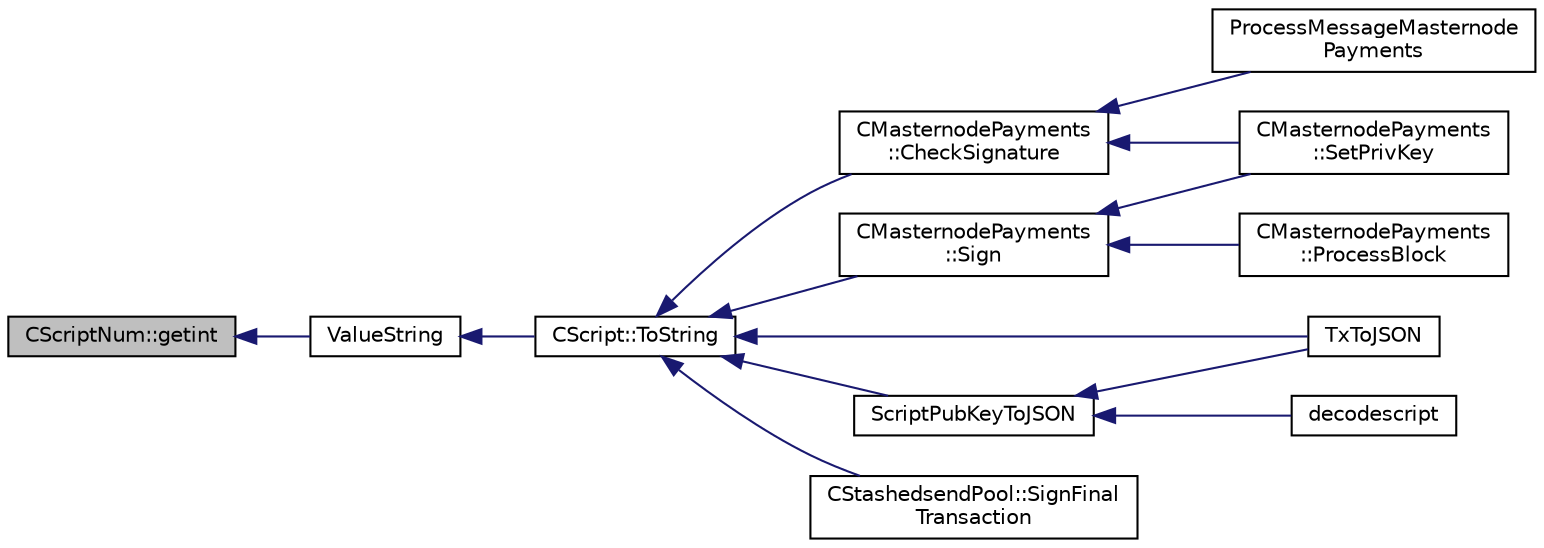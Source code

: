 digraph "CScriptNum::getint"
{
  edge [fontname="Helvetica",fontsize="10",labelfontname="Helvetica",labelfontsize="10"];
  node [fontname="Helvetica",fontsize="10",shape=record];
  rankdir="LR";
  Node5 [label="CScriptNum::getint",height=0.2,width=0.4,color="black", fillcolor="grey75", style="filled", fontcolor="black"];
  Node5 -> Node6 [dir="back",color="midnightblue",fontsize="10",style="solid",fontname="Helvetica"];
  Node6 [label="ValueString",height=0.2,width=0.4,color="black", fillcolor="white", style="filled",URL="$script_8h.html#ab545c0a3638ba9151370e91fac78f48d"];
  Node6 -> Node7 [dir="back",color="midnightblue",fontsize="10",style="solid",fontname="Helvetica"];
  Node7 [label="CScript::ToString",height=0.2,width=0.4,color="black", fillcolor="white", style="filled",URL="$class_c_script.html#a75ea7216fa3b083fe7efffe72704c3b7"];
  Node7 -> Node8 [dir="back",color="midnightblue",fontsize="10",style="solid",fontname="Helvetica"];
  Node8 [label="CMasternodePayments\l::CheckSignature",height=0.2,width=0.4,color="black", fillcolor="white", style="filled",URL="$class_c_masternode_payments.html#a2ca2af0178969784235c7917b226af32"];
  Node8 -> Node9 [dir="back",color="midnightblue",fontsize="10",style="solid",fontname="Helvetica"];
  Node9 [label="ProcessMessageMasternode\lPayments",height=0.2,width=0.4,color="black", fillcolor="white", style="filled",URL="$masternode-payments_8h.html#a8c28fb440d8031543d1de309e34c40f2"];
  Node8 -> Node10 [dir="back",color="midnightblue",fontsize="10",style="solid",fontname="Helvetica"];
  Node10 [label="CMasternodePayments\l::SetPrivKey",height=0.2,width=0.4,color="black", fillcolor="white", style="filled",URL="$class_c_masternode_payments.html#a525bcafd8d00b58a3e05a848ef493603"];
  Node7 -> Node11 [dir="back",color="midnightblue",fontsize="10",style="solid",fontname="Helvetica"];
  Node11 [label="CMasternodePayments\l::Sign",height=0.2,width=0.4,color="black", fillcolor="white", style="filled",URL="$class_c_masternode_payments.html#a7d04afdf936b8de605ab6f478c7fad51"];
  Node11 -> Node12 [dir="back",color="midnightblue",fontsize="10",style="solid",fontname="Helvetica"];
  Node12 [label="CMasternodePayments\l::ProcessBlock",height=0.2,width=0.4,color="black", fillcolor="white", style="filled",URL="$class_c_masternode_payments.html#aa23dfbc148f10f601e9771bfcffea441"];
  Node11 -> Node10 [dir="back",color="midnightblue",fontsize="10",style="solid",fontname="Helvetica"];
  Node7 -> Node13 [dir="back",color="midnightblue",fontsize="10",style="solid",fontname="Helvetica"];
  Node13 [label="ScriptPubKeyToJSON",height=0.2,width=0.4,color="black", fillcolor="white", style="filled",URL="$rpcrawtransaction_8cpp.html#acb6efc0d76394e3858fe7451148069c2"];
  Node13 -> Node14 [dir="back",color="midnightblue",fontsize="10",style="solid",fontname="Helvetica"];
  Node14 [label="TxToJSON",height=0.2,width=0.4,color="black", fillcolor="white", style="filled",URL="$rpcrawtransaction_8cpp.html#a366b04dae2aae86eee356cc85d759268"];
  Node13 -> Node15 [dir="back",color="midnightblue",fontsize="10",style="solid",fontname="Helvetica"];
  Node15 [label="decodescript",height=0.2,width=0.4,color="black", fillcolor="white", style="filled",URL="$rpcrawtransaction_8cpp.html#a342172992e2fa92490e8d83c2e95e87e"];
  Node7 -> Node14 [dir="back",color="midnightblue",fontsize="10",style="solid",fontname="Helvetica"];
  Node7 -> Node16 [dir="back",color="midnightblue",fontsize="10",style="solid",fontname="Helvetica"];
  Node16 [label="CStashedsendPool::SignFinal\lTransaction",height=0.2,width=0.4,color="black", fillcolor="white", style="filled",URL="$class_c_stashedsend_pool.html#aa4e76a2c5ccd3fedef74f5e0b12c87f1",tooltip="As a client, check and sign the final transaction. "];
}
